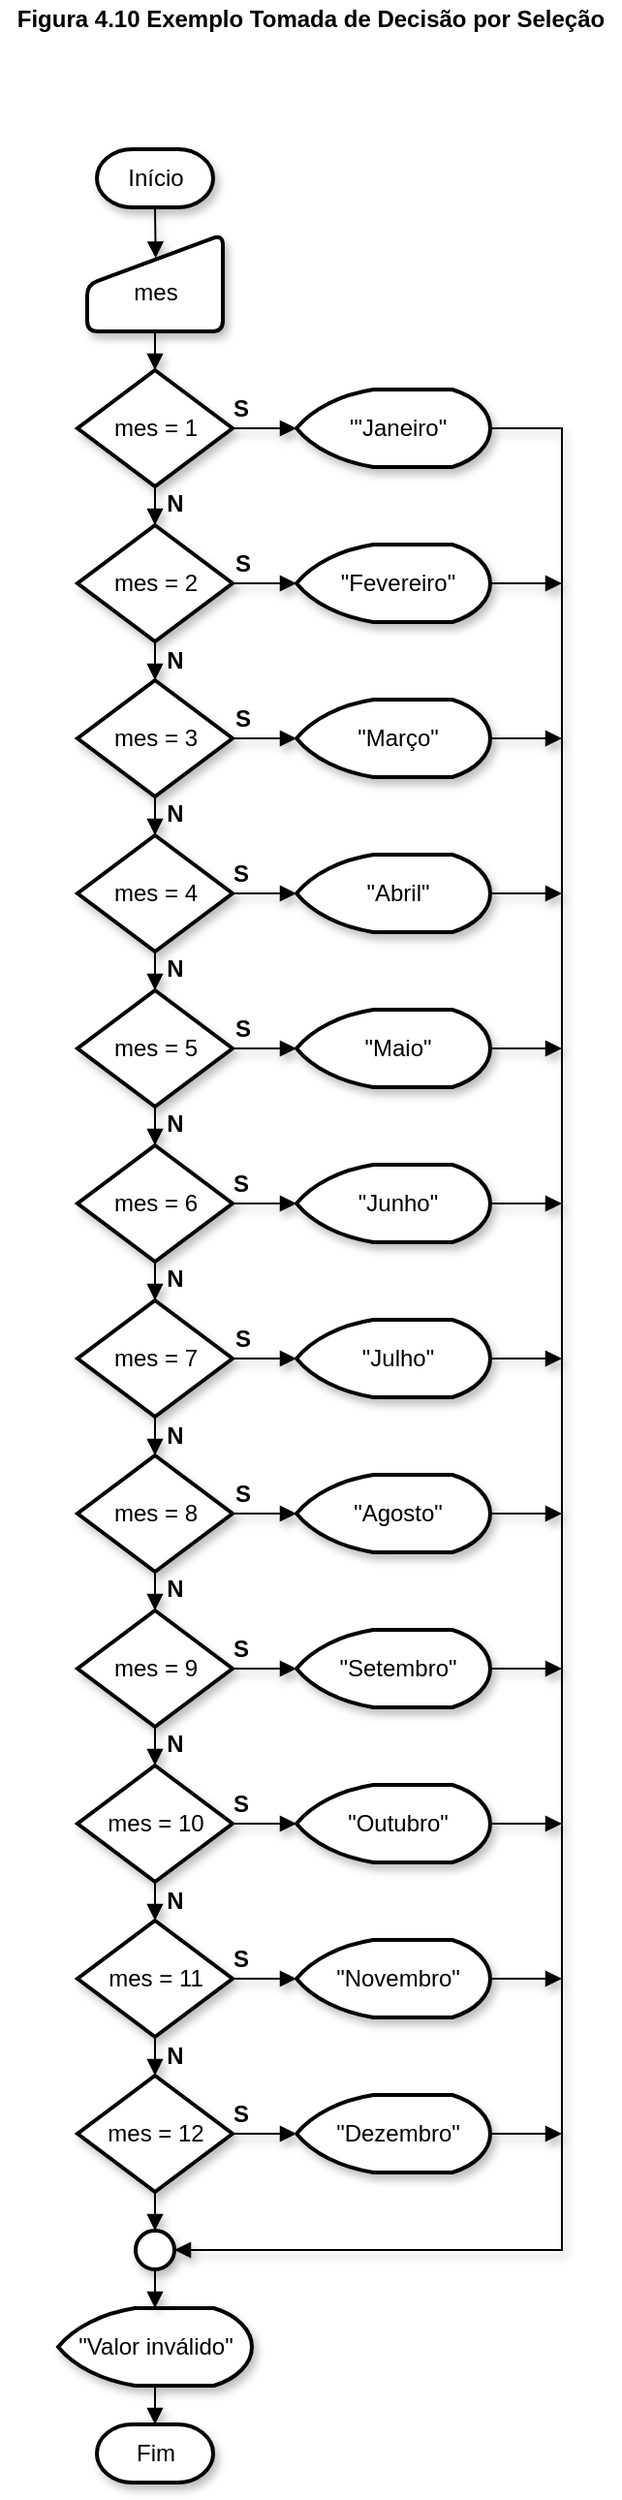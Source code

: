 <mxfile version="16.5.1" type="device"><diagram id="aB3zYliief8JjYdaxuO3" name="Página-1"><mxGraphModel dx="630" dy="401" grid="1" gridSize="10" guides="1" tooltips="1" connect="1" arrows="1" fold="1" page="1" pageScale="1" pageWidth="827" pageHeight="1169" math="0" shadow="0"><root><mxCell id="0"/><mxCell id="1" parent="0"/><mxCell id="HnpDCmN6ZfSTfR-t7WRG-1" value="&lt;b&gt;Figura 4.10 Exemplo Tomada de Decisão por Seleção&lt;/b&gt;" style="text;html=1;align=center;verticalAlign=middle;resizable=0;points=[];autosize=1;strokeColor=none;fillColor=none;" vertex="1" parent="1"><mxGeometry x="210" y="3" width="320" height="20" as="geometry"/></mxCell><mxCell id="HnpDCmN6ZfSTfR-t7WRG-84" style="edgeStyle=orthogonalEdgeStyle;rounded=0;orthogonalLoop=1;jettySize=auto;html=1;exitX=0.5;exitY=1;exitDx=0;exitDy=0;exitPerimeter=0;entryX=0.505;entryY=0.243;entryDx=0;entryDy=0;entryPerimeter=0;shadow=1;endArrow=block;endFill=1;" edge="1" parent="1" source="HnpDCmN6ZfSTfR-t7WRG-2" target="HnpDCmN6ZfSTfR-t7WRG-3"><mxGeometry relative="1" as="geometry"/></mxCell><mxCell id="HnpDCmN6ZfSTfR-t7WRG-2" value="" style="strokeWidth=2;html=1;shape=mxgraph.flowchart.terminator;whiteSpace=wrap;shadow=1;" vertex="1" parent="1"><mxGeometry x="260" y="80" width="60" height="30" as="geometry"/></mxCell><mxCell id="HnpDCmN6ZfSTfR-t7WRG-82" style="edgeStyle=orthogonalEdgeStyle;rounded=0;orthogonalLoop=1;jettySize=auto;html=1;exitX=0.5;exitY=1;exitDx=0;exitDy=0;entryX=0.5;entryY=0;entryDx=0;entryDy=0;shadow=1;endArrow=block;endFill=1;" edge="1" parent="1" source="HnpDCmN6ZfSTfR-t7WRG-3" target="HnpDCmN6ZfSTfR-t7WRG-6"><mxGeometry relative="1" as="geometry"/></mxCell><mxCell id="HnpDCmN6ZfSTfR-t7WRG-3" value="" style="html=1;strokeWidth=2;shape=manualInput;whiteSpace=wrap;rounded=1;size=26;arcSize=11;shadow=1;" vertex="1" parent="1"><mxGeometry x="255" y="124" width="70" height="50" as="geometry"/></mxCell><mxCell id="HnpDCmN6ZfSTfR-t7WRG-13" style="edgeStyle=orthogonalEdgeStyle;rounded=0;orthogonalLoop=1;jettySize=auto;html=1;exitX=1;exitY=0.5;exitDx=0;exitDy=0;entryX=0;entryY=0.5;entryDx=0;entryDy=0;entryPerimeter=0;shadow=1;endArrow=block;endFill=1;" edge="1" parent="1" source="HnpDCmN6ZfSTfR-t7WRG-6" target="HnpDCmN6ZfSTfR-t7WRG-10"><mxGeometry relative="1" as="geometry"/></mxCell><mxCell id="HnpDCmN6ZfSTfR-t7WRG-14" style="edgeStyle=orthogonalEdgeStyle;rounded=0;orthogonalLoop=1;jettySize=auto;html=1;exitX=0.5;exitY=1;exitDx=0;exitDy=0;shadow=1;endArrow=block;endFill=1;entryX=0.5;entryY=0;entryDx=0;entryDy=0;" edge="1" parent="1" source="HnpDCmN6ZfSTfR-t7WRG-6" target="HnpDCmN6ZfSTfR-t7WRG-21"><mxGeometry relative="1" as="geometry"><mxPoint x="290" y="294" as="targetPoint"/></mxGeometry></mxCell><mxCell id="HnpDCmN6ZfSTfR-t7WRG-6" value="" style="rhombus;whiteSpace=wrap;html=1;strokeWidth=2;rounded=0;arcSize=11;shadow=1;" vertex="1" parent="1"><mxGeometry x="250" y="194" width="80" height="60" as="geometry"/></mxCell><mxCell id="HnpDCmN6ZfSTfR-t7WRG-69" style="edgeStyle=orthogonalEdgeStyle;rounded=0;orthogonalLoop=1;jettySize=auto;html=1;exitX=1;exitY=0.5;exitDx=0;exitDy=0;exitPerimeter=0;entryX=1;entryY=0.5;entryDx=0;entryDy=0;shadow=1;endArrow=block;endFill=1;" edge="1" parent="1" source="HnpDCmN6ZfSTfR-t7WRG-10" target="HnpDCmN6ZfSTfR-t7WRG-65"><mxGeometry relative="1" as="geometry"><Array as="points"><mxPoint x="500" y="224"/><mxPoint x="500" y="1164"/></Array></mxGeometry></mxCell><mxCell id="HnpDCmN6ZfSTfR-t7WRG-10" value="" style="strokeWidth=2;html=1;shape=mxgraph.flowchart.display;whiteSpace=wrap;rounded=1;shadow=1;" vertex="1" parent="1"><mxGeometry x="363" y="204" width="100" height="40" as="geometry"/></mxCell><mxCell id="HnpDCmN6ZfSTfR-t7WRG-19" style="edgeStyle=orthogonalEdgeStyle;rounded=0;orthogonalLoop=1;jettySize=auto;html=1;exitX=1;exitY=0.5;exitDx=0;exitDy=0;entryX=0;entryY=0.5;entryDx=0;entryDy=0;entryPerimeter=0;shadow=1;endArrow=block;endFill=1;" edge="1" parent="1" source="HnpDCmN6ZfSTfR-t7WRG-21" target="HnpDCmN6ZfSTfR-t7WRG-22"><mxGeometry relative="1" as="geometry"/></mxCell><mxCell id="HnpDCmN6ZfSTfR-t7WRG-20" style="edgeStyle=orthogonalEdgeStyle;rounded=0;orthogonalLoop=1;jettySize=auto;html=1;exitX=0.5;exitY=1;exitDx=0;exitDy=0;shadow=1;endArrow=block;endFill=1;" edge="1" parent="1" source="HnpDCmN6ZfSTfR-t7WRG-21"><mxGeometry relative="1" as="geometry"><mxPoint x="290" y="354" as="targetPoint"/></mxGeometry></mxCell><mxCell id="HnpDCmN6ZfSTfR-t7WRG-21" value="" style="rhombus;whiteSpace=wrap;html=1;strokeWidth=2;rounded=0;arcSize=11;shadow=1;" vertex="1" parent="1"><mxGeometry x="250" y="274" width="80" height="60" as="geometry"/></mxCell><mxCell id="HnpDCmN6ZfSTfR-t7WRG-70" style="edgeStyle=orthogonalEdgeStyle;rounded=0;orthogonalLoop=1;jettySize=auto;html=1;exitX=1;exitY=0.5;exitDx=0;exitDy=0;exitPerimeter=0;shadow=1;endArrow=block;endFill=1;" edge="1" parent="1" source="HnpDCmN6ZfSTfR-t7WRG-22"><mxGeometry relative="1" as="geometry"><mxPoint x="500" y="304.286" as="targetPoint"/></mxGeometry></mxCell><mxCell id="HnpDCmN6ZfSTfR-t7WRG-22" value="" style="strokeWidth=2;html=1;shape=mxgraph.flowchart.display;whiteSpace=wrap;rounded=1;shadow=1;" vertex="1" parent="1"><mxGeometry x="363" y="284" width="100" height="40" as="geometry"/></mxCell><mxCell id="HnpDCmN6ZfSTfR-t7WRG-24" style="edgeStyle=orthogonalEdgeStyle;rounded=0;orthogonalLoop=1;jettySize=auto;html=1;exitX=1;exitY=0.5;exitDx=0;exitDy=0;entryX=0;entryY=0.5;entryDx=0;entryDy=0;entryPerimeter=0;shadow=1;endArrow=block;endFill=1;" edge="1" parent="1" source="HnpDCmN6ZfSTfR-t7WRG-26" target="HnpDCmN6ZfSTfR-t7WRG-27"><mxGeometry relative="1" as="geometry"/></mxCell><mxCell id="HnpDCmN6ZfSTfR-t7WRG-25" style="edgeStyle=orthogonalEdgeStyle;rounded=0;orthogonalLoop=1;jettySize=auto;html=1;exitX=0.5;exitY=1;exitDx=0;exitDy=0;shadow=1;endArrow=block;endFill=1;" edge="1" parent="1" source="HnpDCmN6ZfSTfR-t7WRG-26"><mxGeometry relative="1" as="geometry"><mxPoint x="290" y="434" as="targetPoint"/></mxGeometry></mxCell><mxCell id="HnpDCmN6ZfSTfR-t7WRG-26" value="" style="rhombus;whiteSpace=wrap;html=1;strokeWidth=2;rounded=0;arcSize=11;shadow=1;" vertex="1" parent="1"><mxGeometry x="250" y="354" width="80" height="60" as="geometry"/></mxCell><mxCell id="HnpDCmN6ZfSTfR-t7WRG-71" style="edgeStyle=orthogonalEdgeStyle;rounded=0;orthogonalLoop=1;jettySize=auto;html=1;exitX=1;exitY=0.5;exitDx=0;exitDy=0;exitPerimeter=0;shadow=1;endArrow=block;endFill=1;" edge="1" parent="1" source="HnpDCmN6ZfSTfR-t7WRG-27"><mxGeometry relative="1" as="geometry"><mxPoint x="500" y="384.286" as="targetPoint"/></mxGeometry></mxCell><mxCell id="HnpDCmN6ZfSTfR-t7WRG-27" value="" style="strokeWidth=2;html=1;shape=mxgraph.flowchart.display;whiteSpace=wrap;rounded=1;shadow=1;" vertex="1" parent="1"><mxGeometry x="363" y="364" width="100" height="40" as="geometry"/></mxCell><mxCell id="HnpDCmN6ZfSTfR-t7WRG-28" style="edgeStyle=orthogonalEdgeStyle;rounded=0;orthogonalLoop=1;jettySize=auto;html=1;exitX=1;exitY=0.5;exitDx=0;exitDy=0;entryX=0;entryY=0.5;entryDx=0;entryDy=0;entryPerimeter=0;shadow=1;endArrow=block;endFill=1;" edge="1" parent="1" source="HnpDCmN6ZfSTfR-t7WRG-30" target="HnpDCmN6ZfSTfR-t7WRG-31"><mxGeometry relative="1" as="geometry"/></mxCell><mxCell id="HnpDCmN6ZfSTfR-t7WRG-29" style="edgeStyle=orthogonalEdgeStyle;rounded=0;orthogonalLoop=1;jettySize=auto;html=1;exitX=0.5;exitY=1;exitDx=0;exitDy=0;shadow=1;endArrow=block;endFill=1;" edge="1" parent="1" source="HnpDCmN6ZfSTfR-t7WRG-30"><mxGeometry relative="1" as="geometry"><mxPoint x="290" y="514" as="targetPoint"/></mxGeometry></mxCell><mxCell id="HnpDCmN6ZfSTfR-t7WRG-30" value="" style="rhombus;whiteSpace=wrap;html=1;strokeWidth=2;rounded=0;arcSize=11;shadow=1;" vertex="1" parent="1"><mxGeometry x="250" y="434" width="80" height="60" as="geometry"/></mxCell><mxCell id="HnpDCmN6ZfSTfR-t7WRG-72" style="edgeStyle=orthogonalEdgeStyle;rounded=0;orthogonalLoop=1;jettySize=auto;html=1;exitX=1;exitY=0.5;exitDx=0;exitDy=0;exitPerimeter=0;shadow=1;endArrow=block;endFill=1;" edge="1" parent="1" source="HnpDCmN6ZfSTfR-t7WRG-31"><mxGeometry relative="1" as="geometry"><mxPoint x="500" y="464.286" as="targetPoint"/></mxGeometry></mxCell><mxCell id="HnpDCmN6ZfSTfR-t7WRG-31" value="" style="strokeWidth=2;html=1;shape=mxgraph.flowchart.display;whiteSpace=wrap;rounded=1;shadow=1;" vertex="1" parent="1"><mxGeometry x="363" y="444" width="100" height="40" as="geometry"/></mxCell><mxCell id="HnpDCmN6ZfSTfR-t7WRG-32" style="edgeStyle=orthogonalEdgeStyle;rounded=0;orthogonalLoop=1;jettySize=auto;html=1;exitX=1;exitY=0.5;exitDx=0;exitDy=0;entryX=0;entryY=0.5;entryDx=0;entryDy=0;entryPerimeter=0;shadow=1;endArrow=block;endFill=1;" edge="1" parent="1" source="HnpDCmN6ZfSTfR-t7WRG-34" target="HnpDCmN6ZfSTfR-t7WRG-35"><mxGeometry relative="1" as="geometry"/></mxCell><mxCell id="HnpDCmN6ZfSTfR-t7WRG-33" style="edgeStyle=orthogonalEdgeStyle;rounded=0;orthogonalLoop=1;jettySize=auto;html=1;exitX=0.5;exitY=1;exitDx=0;exitDy=0;shadow=1;endArrow=block;endFill=1;" edge="1" parent="1" source="HnpDCmN6ZfSTfR-t7WRG-34"><mxGeometry relative="1" as="geometry"><mxPoint x="290" y="594" as="targetPoint"/></mxGeometry></mxCell><mxCell id="HnpDCmN6ZfSTfR-t7WRG-34" value="" style="rhombus;whiteSpace=wrap;html=1;strokeWidth=2;rounded=0;arcSize=11;shadow=1;" vertex="1" parent="1"><mxGeometry x="250" y="514" width="80" height="60" as="geometry"/></mxCell><mxCell id="HnpDCmN6ZfSTfR-t7WRG-73" style="edgeStyle=orthogonalEdgeStyle;rounded=0;orthogonalLoop=1;jettySize=auto;html=1;exitX=1;exitY=0.5;exitDx=0;exitDy=0;exitPerimeter=0;shadow=1;endArrow=block;endFill=1;" edge="1" parent="1" source="HnpDCmN6ZfSTfR-t7WRG-35"><mxGeometry relative="1" as="geometry"><mxPoint x="500" y="544.286" as="targetPoint"/></mxGeometry></mxCell><mxCell id="HnpDCmN6ZfSTfR-t7WRG-35" value="" style="strokeWidth=2;html=1;shape=mxgraph.flowchart.display;whiteSpace=wrap;rounded=1;shadow=1;" vertex="1" parent="1"><mxGeometry x="363" y="524" width="100" height="40" as="geometry"/></mxCell><mxCell id="HnpDCmN6ZfSTfR-t7WRG-36" style="edgeStyle=orthogonalEdgeStyle;rounded=0;orthogonalLoop=1;jettySize=auto;html=1;exitX=1;exitY=0.5;exitDx=0;exitDy=0;entryX=0;entryY=0.5;entryDx=0;entryDy=0;entryPerimeter=0;shadow=1;endArrow=block;endFill=1;" edge="1" parent="1" source="HnpDCmN6ZfSTfR-t7WRG-38" target="HnpDCmN6ZfSTfR-t7WRG-39"><mxGeometry relative="1" as="geometry"/></mxCell><mxCell id="HnpDCmN6ZfSTfR-t7WRG-37" style="edgeStyle=orthogonalEdgeStyle;rounded=0;orthogonalLoop=1;jettySize=auto;html=1;exitX=0.5;exitY=1;exitDx=0;exitDy=0;shadow=1;endArrow=block;endFill=1;" edge="1" parent="1" source="HnpDCmN6ZfSTfR-t7WRG-38"><mxGeometry relative="1" as="geometry"><mxPoint x="290" y="674" as="targetPoint"/></mxGeometry></mxCell><mxCell id="HnpDCmN6ZfSTfR-t7WRG-38" value="" style="rhombus;whiteSpace=wrap;html=1;strokeWidth=2;rounded=0;arcSize=11;shadow=1;" vertex="1" parent="1"><mxGeometry x="250" y="594" width="80" height="60" as="geometry"/></mxCell><mxCell id="HnpDCmN6ZfSTfR-t7WRG-74" style="edgeStyle=orthogonalEdgeStyle;rounded=0;orthogonalLoop=1;jettySize=auto;html=1;exitX=1;exitY=0.5;exitDx=0;exitDy=0;exitPerimeter=0;shadow=1;endArrow=block;endFill=1;" edge="1" parent="1" source="HnpDCmN6ZfSTfR-t7WRG-39"><mxGeometry relative="1" as="geometry"><mxPoint x="500" y="624.286" as="targetPoint"/></mxGeometry></mxCell><mxCell id="HnpDCmN6ZfSTfR-t7WRG-39" value="" style="strokeWidth=2;html=1;shape=mxgraph.flowchart.display;whiteSpace=wrap;rounded=1;shadow=1;" vertex="1" parent="1"><mxGeometry x="363" y="604" width="100" height="40" as="geometry"/></mxCell><mxCell id="HnpDCmN6ZfSTfR-t7WRG-40" style="edgeStyle=orthogonalEdgeStyle;rounded=0;orthogonalLoop=1;jettySize=auto;html=1;exitX=1;exitY=0.5;exitDx=0;exitDy=0;entryX=0;entryY=0.5;entryDx=0;entryDy=0;entryPerimeter=0;shadow=1;endArrow=block;endFill=1;" edge="1" parent="1" source="HnpDCmN6ZfSTfR-t7WRG-42" target="HnpDCmN6ZfSTfR-t7WRG-43"><mxGeometry relative="1" as="geometry"/></mxCell><mxCell id="HnpDCmN6ZfSTfR-t7WRG-41" style="edgeStyle=orthogonalEdgeStyle;rounded=0;orthogonalLoop=1;jettySize=auto;html=1;exitX=0.5;exitY=1;exitDx=0;exitDy=0;shadow=1;endArrow=block;endFill=1;" edge="1" parent="1" source="HnpDCmN6ZfSTfR-t7WRG-42"><mxGeometry relative="1" as="geometry"><mxPoint x="290" y="754" as="targetPoint"/></mxGeometry></mxCell><mxCell id="HnpDCmN6ZfSTfR-t7WRG-42" value="" style="rhombus;whiteSpace=wrap;html=1;strokeWidth=2;rounded=0;arcSize=11;shadow=1;" vertex="1" parent="1"><mxGeometry x="250" y="674" width="80" height="60" as="geometry"/></mxCell><mxCell id="HnpDCmN6ZfSTfR-t7WRG-75" style="edgeStyle=orthogonalEdgeStyle;rounded=0;orthogonalLoop=1;jettySize=auto;html=1;exitX=1;exitY=0.5;exitDx=0;exitDy=0;exitPerimeter=0;shadow=1;endArrow=block;endFill=1;" edge="1" parent="1" source="HnpDCmN6ZfSTfR-t7WRG-43"><mxGeometry relative="1" as="geometry"><mxPoint x="500" y="704.286" as="targetPoint"/></mxGeometry></mxCell><mxCell id="HnpDCmN6ZfSTfR-t7WRG-43" value="" style="strokeWidth=2;html=1;shape=mxgraph.flowchart.display;whiteSpace=wrap;rounded=1;shadow=1;" vertex="1" parent="1"><mxGeometry x="363" y="684" width="100" height="40" as="geometry"/></mxCell><mxCell id="HnpDCmN6ZfSTfR-t7WRG-44" style="edgeStyle=orthogonalEdgeStyle;rounded=0;orthogonalLoop=1;jettySize=auto;html=1;exitX=1;exitY=0.5;exitDx=0;exitDy=0;entryX=0;entryY=0.5;entryDx=0;entryDy=0;entryPerimeter=0;shadow=1;endArrow=block;endFill=1;" edge="1" parent="1" source="HnpDCmN6ZfSTfR-t7WRG-46" target="HnpDCmN6ZfSTfR-t7WRG-47"><mxGeometry relative="1" as="geometry"/></mxCell><mxCell id="HnpDCmN6ZfSTfR-t7WRG-45" style="edgeStyle=orthogonalEdgeStyle;rounded=0;orthogonalLoop=1;jettySize=auto;html=1;exitX=0.5;exitY=1;exitDx=0;exitDy=0;shadow=1;endArrow=block;endFill=1;" edge="1" parent="1" source="HnpDCmN6ZfSTfR-t7WRG-46"><mxGeometry relative="1" as="geometry"><mxPoint x="290" y="834" as="targetPoint"/></mxGeometry></mxCell><mxCell id="HnpDCmN6ZfSTfR-t7WRG-46" value="" style="rhombus;whiteSpace=wrap;html=1;strokeWidth=2;rounded=0;arcSize=11;shadow=1;" vertex="1" parent="1"><mxGeometry x="250" y="754" width="80" height="60" as="geometry"/></mxCell><mxCell id="HnpDCmN6ZfSTfR-t7WRG-76" style="edgeStyle=orthogonalEdgeStyle;rounded=0;orthogonalLoop=1;jettySize=auto;html=1;exitX=1;exitY=0.5;exitDx=0;exitDy=0;exitPerimeter=0;shadow=1;endArrow=block;endFill=1;" edge="1" parent="1" source="HnpDCmN6ZfSTfR-t7WRG-47"><mxGeometry relative="1" as="geometry"><mxPoint x="500" y="784.286" as="targetPoint"/></mxGeometry></mxCell><mxCell id="HnpDCmN6ZfSTfR-t7WRG-47" value="" style="strokeWidth=2;html=1;shape=mxgraph.flowchart.display;whiteSpace=wrap;rounded=1;shadow=1;" vertex="1" parent="1"><mxGeometry x="363" y="764" width="100" height="40" as="geometry"/></mxCell><mxCell id="HnpDCmN6ZfSTfR-t7WRG-48" style="edgeStyle=orthogonalEdgeStyle;rounded=0;orthogonalLoop=1;jettySize=auto;html=1;exitX=1;exitY=0.5;exitDx=0;exitDy=0;entryX=0;entryY=0.5;entryDx=0;entryDy=0;entryPerimeter=0;shadow=1;endArrow=block;endFill=1;" edge="1" parent="1" source="HnpDCmN6ZfSTfR-t7WRG-50" target="HnpDCmN6ZfSTfR-t7WRG-51"><mxGeometry relative="1" as="geometry"/></mxCell><mxCell id="HnpDCmN6ZfSTfR-t7WRG-49" style="edgeStyle=orthogonalEdgeStyle;rounded=0;orthogonalLoop=1;jettySize=auto;html=1;exitX=0.5;exitY=1;exitDx=0;exitDy=0;shadow=1;endArrow=block;endFill=1;" edge="1" parent="1" source="HnpDCmN6ZfSTfR-t7WRG-50"><mxGeometry relative="1" as="geometry"><mxPoint x="290" y="914" as="targetPoint"/></mxGeometry></mxCell><mxCell id="HnpDCmN6ZfSTfR-t7WRG-50" value="" style="rhombus;whiteSpace=wrap;html=1;strokeWidth=2;rounded=0;arcSize=11;shadow=1;" vertex="1" parent="1"><mxGeometry x="250" y="834" width="80" height="60" as="geometry"/></mxCell><mxCell id="HnpDCmN6ZfSTfR-t7WRG-77" style="edgeStyle=orthogonalEdgeStyle;rounded=0;orthogonalLoop=1;jettySize=auto;html=1;exitX=1;exitY=0.5;exitDx=0;exitDy=0;exitPerimeter=0;shadow=1;endArrow=block;endFill=1;" edge="1" parent="1" source="HnpDCmN6ZfSTfR-t7WRG-51"><mxGeometry relative="1" as="geometry"><mxPoint x="500" y="864.286" as="targetPoint"/></mxGeometry></mxCell><mxCell id="HnpDCmN6ZfSTfR-t7WRG-51" value="" style="strokeWidth=2;html=1;shape=mxgraph.flowchart.display;whiteSpace=wrap;rounded=1;shadow=1;" vertex="1" parent="1"><mxGeometry x="363" y="844" width="100" height="40" as="geometry"/></mxCell><mxCell id="HnpDCmN6ZfSTfR-t7WRG-52" style="edgeStyle=orthogonalEdgeStyle;rounded=0;orthogonalLoop=1;jettySize=auto;html=1;exitX=1;exitY=0.5;exitDx=0;exitDy=0;entryX=0;entryY=0.5;entryDx=0;entryDy=0;entryPerimeter=0;shadow=1;endArrow=block;endFill=1;" edge="1" parent="1" source="HnpDCmN6ZfSTfR-t7WRG-54" target="HnpDCmN6ZfSTfR-t7WRG-55"><mxGeometry relative="1" as="geometry"/></mxCell><mxCell id="HnpDCmN6ZfSTfR-t7WRG-53" style="edgeStyle=orthogonalEdgeStyle;rounded=0;orthogonalLoop=1;jettySize=auto;html=1;exitX=0.5;exitY=1;exitDx=0;exitDy=0;shadow=1;endArrow=block;endFill=1;" edge="1" parent="1" source="HnpDCmN6ZfSTfR-t7WRG-54"><mxGeometry relative="1" as="geometry"><mxPoint x="290" y="994" as="targetPoint"/></mxGeometry></mxCell><mxCell id="HnpDCmN6ZfSTfR-t7WRG-54" value="" style="rhombus;whiteSpace=wrap;html=1;strokeWidth=2;rounded=0;arcSize=11;shadow=1;" vertex="1" parent="1"><mxGeometry x="250" y="914" width="80" height="60" as="geometry"/></mxCell><mxCell id="HnpDCmN6ZfSTfR-t7WRG-78" style="edgeStyle=orthogonalEdgeStyle;rounded=0;orthogonalLoop=1;jettySize=auto;html=1;exitX=1;exitY=0.5;exitDx=0;exitDy=0;exitPerimeter=0;shadow=1;endArrow=block;endFill=1;" edge="1" parent="1" source="HnpDCmN6ZfSTfR-t7WRG-55"><mxGeometry relative="1" as="geometry"><mxPoint x="500" y="944.286" as="targetPoint"/></mxGeometry></mxCell><mxCell id="HnpDCmN6ZfSTfR-t7WRG-55" value="" style="strokeWidth=2;html=1;shape=mxgraph.flowchart.display;whiteSpace=wrap;rounded=1;shadow=1;" vertex="1" parent="1"><mxGeometry x="363" y="924" width="100" height="40" as="geometry"/></mxCell><mxCell id="HnpDCmN6ZfSTfR-t7WRG-56" style="edgeStyle=orthogonalEdgeStyle;rounded=0;orthogonalLoop=1;jettySize=auto;html=1;exitX=1;exitY=0.5;exitDx=0;exitDy=0;entryX=0;entryY=0.5;entryDx=0;entryDy=0;entryPerimeter=0;shadow=1;endArrow=block;endFill=1;" edge="1" parent="1" source="HnpDCmN6ZfSTfR-t7WRG-58" target="HnpDCmN6ZfSTfR-t7WRG-59"><mxGeometry relative="1" as="geometry"/></mxCell><mxCell id="HnpDCmN6ZfSTfR-t7WRG-57" style="edgeStyle=orthogonalEdgeStyle;rounded=0;orthogonalLoop=1;jettySize=auto;html=1;exitX=0.5;exitY=1;exitDx=0;exitDy=0;shadow=1;endArrow=block;endFill=1;" edge="1" parent="1" source="HnpDCmN6ZfSTfR-t7WRG-58"><mxGeometry relative="1" as="geometry"><mxPoint x="290" y="1074" as="targetPoint"/></mxGeometry></mxCell><mxCell id="HnpDCmN6ZfSTfR-t7WRG-58" value="" style="rhombus;whiteSpace=wrap;html=1;strokeWidth=2;rounded=0;arcSize=11;shadow=1;" vertex="1" parent="1"><mxGeometry x="250" y="994" width="80" height="60" as="geometry"/></mxCell><mxCell id="HnpDCmN6ZfSTfR-t7WRG-79" style="edgeStyle=orthogonalEdgeStyle;rounded=0;orthogonalLoop=1;jettySize=auto;html=1;exitX=1;exitY=0.5;exitDx=0;exitDy=0;exitPerimeter=0;shadow=1;endArrow=block;endFill=1;" edge="1" parent="1" source="HnpDCmN6ZfSTfR-t7WRG-59"><mxGeometry relative="1" as="geometry"><mxPoint x="500" y="1024.286" as="targetPoint"/></mxGeometry></mxCell><mxCell id="HnpDCmN6ZfSTfR-t7WRG-59" value="" style="strokeWidth=2;html=1;shape=mxgraph.flowchart.display;whiteSpace=wrap;rounded=1;shadow=1;" vertex="1" parent="1"><mxGeometry x="363" y="1004" width="100" height="40" as="geometry"/></mxCell><mxCell id="HnpDCmN6ZfSTfR-t7WRG-60" style="edgeStyle=orthogonalEdgeStyle;rounded=0;orthogonalLoop=1;jettySize=auto;html=1;exitX=1;exitY=0.5;exitDx=0;exitDy=0;entryX=0;entryY=0.5;entryDx=0;entryDy=0;entryPerimeter=0;shadow=1;endArrow=block;endFill=1;" edge="1" parent="1" source="HnpDCmN6ZfSTfR-t7WRG-62" target="HnpDCmN6ZfSTfR-t7WRG-63"><mxGeometry relative="1" as="geometry"/></mxCell><mxCell id="HnpDCmN6ZfSTfR-t7WRG-61" style="edgeStyle=orthogonalEdgeStyle;rounded=0;orthogonalLoop=1;jettySize=auto;html=1;exitX=0.5;exitY=1;exitDx=0;exitDy=0;shadow=1;endArrow=block;endFill=1;" edge="1" parent="1" source="HnpDCmN6ZfSTfR-t7WRG-62"><mxGeometry relative="1" as="geometry"><mxPoint x="290" y="1154" as="targetPoint"/></mxGeometry></mxCell><mxCell id="HnpDCmN6ZfSTfR-t7WRG-62" value="" style="rhombus;whiteSpace=wrap;html=1;strokeWidth=2;rounded=0;arcSize=11;shadow=1;" vertex="1" parent="1"><mxGeometry x="250" y="1074" width="80" height="60" as="geometry"/></mxCell><mxCell id="HnpDCmN6ZfSTfR-t7WRG-80" style="edgeStyle=orthogonalEdgeStyle;rounded=0;orthogonalLoop=1;jettySize=auto;html=1;exitX=1;exitY=0.5;exitDx=0;exitDy=0;exitPerimeter=0;shadow=1;endArrow=block;endFill=1;" edge="1" parent="1" source="HnpDCmN6ZfSTfR-t7WRG-63"><mxGeometry relative="1" as="geometry"><mxPoint x="500" y="1104.286" as="targetPoint"/></mxGeometry></mxCell><mxCell id="HnpDCmN6ZfSTfR-t7WRG-63" value="" style="strokeWidth=2;html=1;shape=mxgraph.flowchart.display;whiteSpace=wrap;rounded=1;shadow=1;" vertex="1" parent="1"><mxGeometry x="363" y="1084" width="100" height="40" as="geometry"/></mxCell><mxCell id="HnpDCmN6ZfSTfR-t7WRG-68" style="edgeStyle=orthogonalEdgeStyle;rounded=0;orthogonalLoop=1;jettySize=auto;html=1;exitX=0.5;exitY=1;exitDx=0;exitDy=0;exitPerimeter=0;shadow=1;endArrow=block;endFill=1;" edge="1" parent="1" source="HnpDCmN6ZfSTfR-t7WRG-64"><mxGeometry relative="1" as="geometry"><mxPoint x="290" y="1254" as="targetPoint"/></mxGeometry></mxCell><mxCell id="HnpDCmN6ZfSTfR-t7WRG-64" value="" style="strokeWidth=2;html=1;shape=mxgraph.flowchart.display;whiteSpace=wrap;rounded=1;shadow=1;" vertex="1" parent="1"><mxGeometry x="240" y="1194" width="100" height="40" as="geometry"/></mxCell><mxCell id="HnpDCmN6ZfSTfR-t7WRG-66" style="edgeStyle=orthogonalEdgeStyle;rounded=0;orthogonalLoop=1;jettySize=auto;html=1;exitX=0.5;exitY=1;exitDx=0;exitDy=0;shadow=1;endArrow=block;endFill=1;" edge="1" parent="1" source="HnpDCmN6ZfSTfR-t7WRG-65"><mxGeometry relative="1" as="geometry"><mxPoint x="290" y="1194" as="targetPoint"/></mxGeometry></mxCell><mxCell id="HnpDCmN6ZfSTfR-t7WRG-65" value="" style="ellipse;whiteSpace=wrap;html=1;aspect=fixed;rounded=0;shadow=1;strokeWidth=2;" vertex="1" parent="1"><mxGeometry x="280" y="1154" width="20" height="20" as="geometry"/></mxCell><mxCell id="HnpDCmN6ZfSTfR-t7WRG-67" value="" style="strokeWidth=2;html=1;shape=mxgraph.flowchart.terminator;whiteSpace=wrap;shadow=1;" vertex="1" parent="1"><mxGeometry x="260" y="1254" width="60" height="30" as="geometry"/></mxCell><mxCell id="HnpDCmN6ZfSTfR-t7WRG-85" value="Início" style="text;html=1;align=center;verticalAlign=middle;resizable=0;points=[];autosize=1;strokeColor=none;fillColor=none;" vertex="1" parent="1"><mxGeometry x="270" y="85" width="40" height="20" as="geometry"/></mxCell><mxCell id="HnpDCmN6ZfSTfR-t7WRG-86" value="mes" style="text;html=1;align=center;verticalAlign=middle;resizable=0;points=[];autosize=1;strokeColor=none;fillColor=none;" vertex="1" parent="1"><mxGeometry x="270" y="144" width="40" height="20" as="geometry"/></mxCell><mxCell id="HnpDCmN6ZfSTfR-t7WRG-87" value="mes = 1" style="text;html=1;align=center;verticalAlign=middle;resizable=0;points=[];autosize=1;strokeColor=none;fillColor=none;" vertex="1" parent="1"><mxGeometry x="260" y="214" width="60" height="20" as="geometry"/></mxCell><mxCell id="HnpDCmN6ZfSTfR-t7WRG-88" value="mes = 2" style="text;html=1;align=center;verticalAlign=middle;resizable=0;points=[];autosize=1;strokeColor=none;fillColor=none;" vertex="1" parent="1"><mxGeometry x="260" y="294" width="60" height="20" as="geometry"/></mxCell><mxCell id="HnpDCmN6ZfSTfR-t7WRG-89" value="mes = 3" style="text;html=1;align=center;verticalAlign=middle;resizable=0;points=[];autosize=1;strokeColor=none;fillColor=none;" vertex="1" parent="1"><mxGeometry x="260" y="374" width="60" height="20" as="geometry"/></mxCell><mxCell id="HnpDCmN6ZfSTfR-t7WRG-90" value="mes = 4" style="text;html=1;align=center;verticalAlign=middle;resizable=0;points=[];autosize=1;strokeColor=none;fillColor=none;" vertex="1" parent="1"><mxGeometry x="260" y="454" width="60" height="20" as="geometry"/></mxCell><mxCell id="HnpDCmN6ZfSTfR-t7WRG-91" value="mes = 5" style="text;html=1;align=center;verticalAlign=middle;resizable=0;points=[];autosize=1;strokeColor=none;fillColor=none;" vertex="1" parent="1"><mxGeometry x="260" y="534" width="60" height="20" as="geometry"/></mxCell><mxCell id="HnpDCmN6ZfSTfR-t7WRG-92" value="mes = 6" style="text;html=1;align=center;verticalAlign=middle;resizable=0;points=[];autosize=1;strokeColor=none;fillColor=none;" vertex="1" parent="1"><mxGeometry x="260" y="614" width="60" height="20" as="geometry"/></mxCell><mxCell id="HnpDCmN6ZfSTfR-t7WRG-93" value="mes = 7" style="text;html=1;align=center;verticalAlign=middle;resizable=0;points=[];autosize=1;strokeColor=none;fillColor=none;" vertex="1" parent="1"><mxGeometry x="260" y="694" width="60" height="20" as="geometry"/></mxCell><mxCell id="HnpDCmN6ZfSTfR-t7WRG-94" value="mes = 8" style="text;html=1;align=center;verticalAlign=middle;resizable=0;points=[];autosize=1;strokeColor=none;fillColor=none;" vertex="1" parent="1"><mxGeometry x="260" y="774" width="60" height="20" as="geometry"/></mxCell><mxCell id="HnpDCmN6ZfSTfR-t7WRG-95" value="mes = 9" style="text;html=1;align=center;verticalAlign=middle;resizable=0;points=[];autosize=1;strokeColor=none;fillColor=none;" vertex="1" parent="1"><mxGeometry x="260" y="854" width="60" height="20" as="geometry"/></mxCell><mxCell id="HnpDCmN6ZfSTfR-t7WRG-96" value="mes = 10" style="text;html=1;align=center;verticalAlign=middle;resizable=0;points=[];autosize=1;strokeColor=none;fillColor=none;" vertex="1" parent="1"><mxGeometry x="255" y="934" width="70" height="20" as="geometry"/></mxCell><mxCell id="HnpDCmN6ZfSTfR-t7WRG-97" value="mes = 11" style="text;html=1;align=center;verticalAlign=middle;resizable=0;points=[];autosize=1;strokeColor=none;fillColor=none;" vertex="1" parent="1"><mxGeometry x="260" y="1014" width="60" height="20" as="geometry"/></mxCell><mxCell id="HnpDCmN6ZfSTfR-t7WRG-98" value="mes = 12" style="text;html=1;align=center;verticalAlign=middle;resizable=0;points=[];autosize=1;strokeColor=none;fillColor=none;" vertex="1" parent="1"><mxGeometry x="255" y="1094" width="70" height="20" as="geometry"/></mxCell><mxCell id="HnpDCmN6ZfSTfR-t7WRG-99" value="'&quot;Janeiro&quot;" style="text;html=1;align=center;verticalAlign=middle;resizable=0;points=[];autosize=1;strokeColor=none;fillColor=none;" vertex="1" parent="1"><mxGeometry x="380" y="214" width="70" height="20" as="geometry"/></mxCell><mxCell id="HnpDCmN6ZfSTfR-t7WRG-101" value="&quot;Fevereiro&quot;" style="text;html=1;align=center;verticalAlign=middle;resizable=0;points=[];autosize=1;strokeColor=none;fillColor=none;" vertex="1" parent="1"><mxGeometry x="380" y="294" width="70" height="20" as="geometry"/></mxCell><mxCell id="HnpDCmN6ZfSTfR-t7WRG-102" value="&quot;Março&quot;" style="text;html=1;align=center;verticalAlign=middle;resizable=0;points=[];autosize=1;strokeColor=none;fillColor=none;" vertex="1" parent="1"><mxGeometry x="385" y="374" width="60" height="20" as="geometry"/></mxCell><mxCell id="HnpDCmN6ZfSTfR-t7WRG-103" value="&quot;Abril&quot;" style="text;html=1;align=center;verticalAlign=middle;resizable=0;points=[];autosize=1;strokeColor=none;fillColor=none;" vertex="1" parent="1"><mxGeometry x="390" y="454" width="50" height="20" as="geometry"/></mxCell><mxCell id="HnpDCmN6ZfSTfR-t7WRG-104" value="&quot;Maio&quot;" style="text;html=1;align=center;verticalAlign=middle;resizable=0;points=[];autosize=1;strokeColor=none;fillColor=none;" vertex="1" parent="1"><mxGeometry x="390" y="534" width="50" height="20" as="geometry"/></mxCell><mxCell id="HnpDCmN6ZfSTfR-t7WRG-105" value="&quot;Junho&quot;" style="text;html=1;align=center;verticalAlign=middle;resizable=0;points=[];autosize=1;strokeColor=none;fillColor=none;" vertex="1" parent="1"><mxGeometry x="385" y="614" width="60" height="20" as="geometry"/></mxCell><mxCell id="HnpDCmN6ZfSTfR-t7WRG-106" value="&quot;Julho&quot;" style="text;html=1;align=center;verticalAlign=middle;resizable=0;points=[];autosize=1;strokeColor=none;fillColor=none;" vertex="1" parent="1"><mxGeometry x="390" y="694" width="50" height="20" as="geometry"/></mxCell><mxCell id="HnpDCmN6ZfSTfR-t7WRG-107" value="&quot;Agosto&quot;" style="text;html=1;align=center;verticalAlign=middle;resizable=0;points=[];autosize=1;strokeColor=none;fillColor=none;" vertex="1" parent="1"><mxGeometry x="385" y="774" width="60" height="20" as="geometry"/></mxCell><mxCell id="HnpDCmN6ZfSTfR-t7WRG-108" value="&quot;Setembro&quot;" style="text;html=1;align=center;verticalAlign=middle;resizable=0;points=[];autosize=1;strokeColor=none;fillColor=none;" vertex="1" parent="1"><mxGeometry x="375" y="854" width="80" height="20" as="geometry"/></mxCell><mxCell id="HnpDCmN6ZfSTfR-t7WRG-109" value="&quot;Outubro&quot;" style="text;html=1;align=center;verticalAlign=middle;resizable=0;points=[];autosize=1;strokeColor=none;fillColor=none;" vertex="1" parent="1"><mxGeometry x="380" y="934" width="70" height="20" as="geometry"/></mxCell><mxCell id="HnpDCmN6ZfSTfR-t7WRG-110" value="&quot;Novembro&quot;" style="text;html=1;align=center;verticalAlign=middle;resizable=0;points=[];autosize=1;strokeColor=none;fillColor=none;" vertex="1" parent="1"><mxGeometry x="375" y="1014" width="80" height="20" as="geometry"/></mxCell><mxCell id="HnpDCmN6ZfSTfR-t7WRG-111" value="&quot;Dezembro&quot;" style="text;html=1;align=center;verticalAlign=middle;resizable=0;points=[];autosize=1;strokeColor=none;fillColor=none;" vertex="1" parent="1"><mxGeometry x="375" y="1094" width="80" height="20" as="geometry"/></mxCell><mxCell id="HnpDCmN6ZfSTfR-t7WRG-112" value="&quot;Valor inválido&quot;" style="text;html=1;align=center;verticalAlign=middle;resizable=0;points=[];autosize=1;strokeColor=none;fillColor=none;" vertex="1" parent="1"><mxGeometry x="240" y="1204" width="100" height="20" as="geometry"/></mxCell><mxCell id="HnpDCmN6ZfSTfR-t7WRG-113" value="Fim" style="text;html=1;align=center;verticalAlign=middle;resizable=0;points=[];autosize=1;strokeColor=none;fillColor=none;" vertex="1" parent="1"><mxGeometry x="270" y="1259" width="40" height="20" as="geometry"/></mxCell><mxCell id="HnpDCmN6ZfSTfR-t7WRG-114" value="&lt;b&gt;S&lt;/b&gt;" style="text;html=1;align=center;verticalAlign=middle;resizable=0;points=[];autosize=1;strokeColor=none;fillColor=none;" vertex="1" parent="1"><mxGeometry x="324" y="204" width="20" height="20" as="geometry"/></mxCell><mxCell id="HnpDCmN6ZfSTfR-t7WRG-116" value="&lt;b&gt;S&lt;/b&gt;" style="text;html=1;align=center;verticalAlign=middle;resizable=0;points=[];autosize=1;strokeColor=none;fillColor=none;" vertex="1" parent="1"><mxGeometry x="325" y="284" width="20" height="20" as="geometry"/></mxCell><mxCell id="HnpDCmN6ZfSTfR-t7WRG-117" value="&lt;b&gt;S&lt;/b&gt;" style="text;html=1;align=center;verticalAlign=middle;resizable=0;points=[];autosize=1;strokeColor=none;fillColor=none;" vertex="1" parent="1"><mxGeometry x="325" y="364" width="20" height="20" as="geometry"/></mxCell><mxCell id="HnpDCmN6ZfSTfR-t7WRG-118" value="&lt;b&gt;S&lt;/b&gt;" style="text;html=1;align=center;verticalAlign=middle;resizable=0;points=[];autosize=1;strokeColor=none;fillColor=none;" vertex="1" parent="1"><mxGeometry x="324" y="444" width="20" height="20" as="geometry"/></mxCell><mxCell id="HnpDCmN6ZfSTfR-t7WRG-119" value="&lt;b&gt;S&lt;/b&gt;" style="text;html=1;align=center;verticalAlign=middle;resizable=0;points=[];autosize=1;strokeColor=none;fillColor=none;" vertex="1" parent="1"><mxGeometry x="325" y="524" width="20" height="20" as="geometry"/></mxCell><mxCell id="HnpDCmN6ZfSTfR-t7WRG-120" value="&lt;b&gt;S&lt;/b&gt;" style="text;html=1;align=center;verticalAlign=middle;resizable=0;points=[];autosize=1;strokeColor=none;fillColor=none;" vertex="1" parent="1"><mxGeometry x="324" y="604" width="20" height="20" as="geometry"/></mxCell><mxCell id="HnpDCmN6ZfSTfR-t7WRG-121" value="&lt;b&gt;S&lt;/b&gt;" style="text;html=1;align=center;verticalAlign=middle;resizable=0;points=[];autosize=1;strokeColor=none;fillColor=none;" vertex="1" parent="1"><mxGeometry x="325" y="684" width="20" height="20" as="geometry"/></mxCell><mxCell id="HnpDCmN6ZfSTfR-t7WRG-122" value="&lt;b&gt;S&lt;/b&gt;" style="text;html=1;align=center;verticalAlign=middle;resizable=0;points=[];autosize=1;strokeColor=none;fillColor=none;" vertex="1" parent="1"><mxGeometry x="325" y="764" width="20" height="20" as="geometry"/></mxCell><mxCell id="HnpDCmN6ZfSTfR-t7WRG-123" value="&lt;b&gt;S&lt;/b&gt;" style="text;html=1;align=center;verticalAlign=middle;resizable=0;points=[];autosize=1;strokeColor=none;fillColor=none;" vertex="1" parent="1"><mxGeometry x="324" y="844" width="20" height="20" as="geometry"/></mxCell><mxCell id="HnpDCmN6ZfSTfR-t7WRG-124" value="&lt;b&gt;S&lt;/b&gt;" style="text;html=1;align=center;verticalAlign=middle;resizable=0;points=[];autosize=1;strokeColor=none;fillColor=none;" vertex="1" parent="1"><mxGeometry x="324" y="924" width="20" height="20" as="geometry"/></mxCell><mxCell id="HnpDCmN6ZfSTfR-t7WRG-125" value="&lt;b&gt;S&lt;/b&gt;" style="text;html=1;align=center;verticalAlign=middle;resizable=0;points=[];autosize=1;strokeColor=none;fillColor=none;" vertex="1" parent="1"><mxGeometry x="324" y="1004" width="20" height="20" as="geometry"/></mxCell><mxCell id="HnpDCmN6ZfSTfR-t7WRG-126" value="&lt;b&gt;S&lt;/b&gt;" style="text;html=1;align=center;verticalAlign=middle;resizable=0;points=[];autosize=1;strokeColor=none;fillColor=none;" vertex="1" parent="1"><mxGeometry x="324" y="1084" width="20" height="20" as="geometry"/></mxCell><mxCell id="HnpDCmN6ZfSTfR-t7WRG-128" value="&lt;b&gt;N&lt;/b&gt;" style="text;html=1;align=center;verticalAlign=middle;resizable=0;points=[];autosize=1;strokeColor=none;fillColor=none;" vertex="1" parent="1"><mxGeometry x="290" y="253" width="20" height="20" as="geometry"/></mxCell><mxCell id="HnpDCmN6ZfSTfR-t7WRG-129" value="&lt;b&gt;N&lt;/b&gt;" style="text;html=1;align=center;verticalAlign=middle;resizable=0;points=[];autosize=1;strokeColor=none;fillColor=none;" vertex="1" parent="1"><mxGeometry x="290" y="334" width="20" height="20" as="geometry"/></mxCell><mxCell id="HnpDCmN6ZfSTfR-t7WRG-130" value="&lt;b&gt;N&lt;/b&gt;" style="text;html=1;align=center;verticalAlign=middle;resizable=0;points=[];autosize=1;strokeColor=none;fillColor=none;" vertex="1" parent="1"><mxGeometry x="290" y="413" width="20" height="20" as="geometry"/></mxCell><mxCell id="HnpDCmN6ZfSTfR-t7WRG-131" value="&lt;b&gt;N&lt;/b&gt;" style="text;html=1;align=center;verticalAlign=middle;resizable=0;points=[];autosize=1;strokeColor=none;fillColor=none;" vertex="1" parent="1"><mxGeometry x="290" y="493" width="20" height="20" as="geometry"/></mxCell><mxCell id="HnpDCmN6ZfSTfR-t7WRG-132" value="&lt;b&gt;N&lt;/b&gt;" style="text;html=1;align=center;verticalAlign=middle;resizable=0;points=[];autosize=1;strokeColor=none;fillColor=none;" vertex="1" parent="1"><mxGeometry x="290" y="573" width="20" height="20" as="geometry"/></mxCell><mxCell id="HnpDCmN6ZfSTfR-t7WRG-133" value="&lt;b&gt;N&lt;/b&gt;" style="text;html=1;align=center;verticalAlign=middle;resizable=0;points=[];autosize=1;strokeColor=none;fillColor=none;" vertex="1" parent="1"><mxGeometry x="290" y="653" width="20" height="20" as="geometry"/></mxCell><mxCell id="HnpDCmN6ZfSTfR-t7WRG-134" value="&lt;b&gt;N&lt;/b&gt;" style="text;html=1;align=center;verticalAlign=middle;resizable=0;points=[];autosize=1;strokeColor=none;fillColor=none;" vertex="1" parent="1"><mxGeometry x="290" y="734" width="20" height="20" as="geometry"/></mxCell><mxCell id="HnpDCmN6ZfSTfR-t7WRG-135" value="&lt;b&gt;N&lt;/b&gt;" style="text;html=1;align=center;verticalAlign=middle;resizable=0;points=[];autosize=1;strokeColor=none;fillColor=none;" vertex="1" parent="1"><mxGeometry x="290" y="813" width="20" height="20" as="geometry"/></mxCell><mxCell id="HnpDCmN6ZfSTfR-t7WRG-136" value="&lt;b&gt;N&lt;/b&gt;" style="text;html=1;align=center;verticalAlign=middle;resizable=0;points=[];autosize=1;strokeColor=none;fillColor=none;" vertex="1" parent="1"><mxGeometry x="290" y="893" width="20" height="20" as="geometry"/></mxCell><mxCell id="HnpDCmN6ZfSTfR-t7WRG-137" value="&lt;b&gt;N&lt;/b&gt;" style="text;html=1;align=center;verticalAlign=middle;resizable=0;points=[];autosize=1;strokeColor=none;fillColor=none;" vertex="1" parent="1"><mxGeometry x="290" y="974" width="20" height="20" as="geometry"/></mxCell><mxCell id="HnpDCmN6ZfSTfR-t7WRG-138" value="&lt;b&gt;N&lt;/b&gt;" style="text;html=1;align=center;verticalAlign=middle;resizable=0;points=[];autosize=1;strokeColor=none;fillColor=none;" vertex="1" parent="1"><mxGeometry x="290" y="1054" width="20" height="20" as="geometry"/></mxCell></root></mxGraphModel></diagram></mxfile>